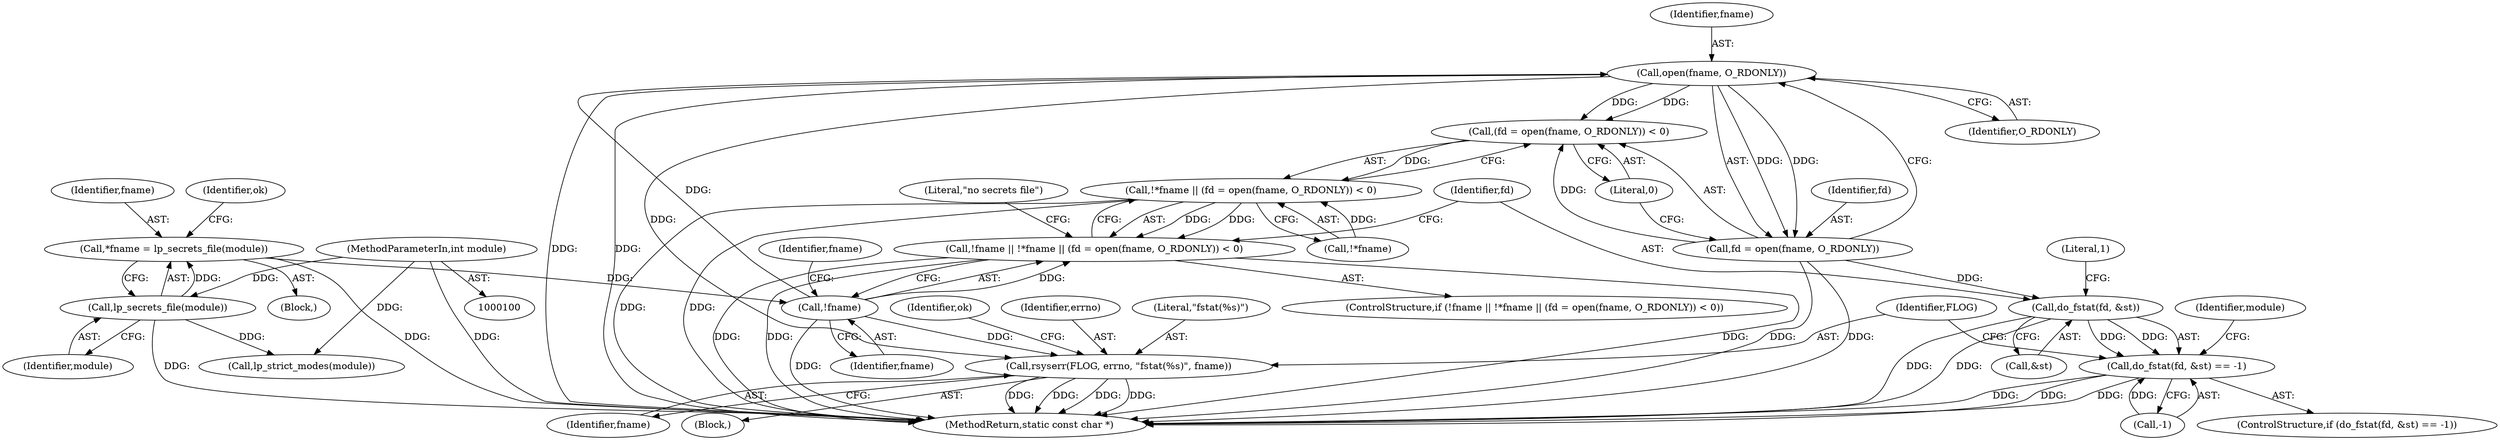 digraph "0_samba_0dedfbce2c1b851684ba658861fe9d620636c56a@API" {
"1000145" [label="(Call,open(fname, O_RDONLY))"];
"1000136" [label="(Call,!fname)"];
"1000110" [label="(Call,*fname = lp_secrets_file(module))"];
"1000112" [label="(Call,lp_secrets_file(module))"];
"1000101" [label="(MethodParameterIn,int module)"];
"1000142" [label="(Call,(fd = open(fname, O_RDONLY)) < 0)"];
"1000138" [label="(Call,!*fname || (fd = open(fname, O_RDONLY)) < 0)"];
"1000135" [label="(Call,!fname || !*fname || (fd = open(fname, O_RDONLY)) < 0)"];
"1000143" [label="(Call,fd = open(fname, O_RDONLY))"];
"1000153" [label="(Call,do_fstat(fd, &st))"];
"1000152" [label="(Call,do_fstat(fd, &st) == -1)"];
"1000160" [label="(Call,rsyserr(FLOG, errno, \"fstat(%s)\", fname))"];
"1000136" [label="(Call,!fname)"];
"1000150" [label="(Literal,\"no secrets file\")"];
"1000162" [label="(Identifier,errno)"];
"1000113" [label="(Identifier,module)"];
"1000101" [label="(MethodParameterIn,int module)"];
"1000145" [label="(Call,open(fname, O_RDONLY))"];
"1000153" [label="(Call,do_fstat(fd, &st))"];
"1000171" [label="(Identifier,module)"];
"1000135" [label="(Call,!fname || !*fname || (fd = open(fname, O_RDONLY)) < 0)"];
"1000159" [label="(Block,)"];
"1000143" [label="(Call,fd = open(fname, O_RDONLY))"];
"1000163" [label="(Literal,\"fstat(%s)\")"];
"1000161" [label="(Identifier,FLOG)"];
"1000164" [label="(Identifier,fname)"];
"1000170" [label="(Call,lp_strict_modes(module))"];
"1000154" [label="(Identifier,fd)"];
"1000134" [label="(ControlStructure,if (!fname || !*fname || (fd = open(fname, O_RDONLY)) < 0))"];
"1000158" [label="(Literal,1)"];
"1000138" [label="(Call,!*fname || (fd = open(fname, O_RDONLY)) < 0)"];
"1000155" [label="(Call,&st)"];
"1000147" [label="(Identifier,O_RDONLY)"];
"1000148" [label="(Literal,0)"];
"1000166" [label="(Identifier,ok)"];
"1000110" [label="(Call,*fname = lp_secrets_file(module))"];
"1000111" [label="(Identifier,fname)"];
"1000151" [label="(ControlStructure,if (do_fstat(fd, &st) == -1))"];
"1000146" [label="(Identifier,fname)"];
"1000106" [label="(Block,)"];
"1000139" [label="(Call,!*fname)"];
"1000157" [label="(Call,-1)"];
"1000160" [label="(Call,rsyserr(FLOG, errno, \"fstat(%s)\", fname))"];
"1000142" [label="(Call,(fd = open(fname, O_RDONLY)) < 0)"];
"1000197" [label="(MethodReturn,static const char *)"];
"1000137" [label="(Identifier,fname)"];
"1000112" [label="(Call,lp_secrets_file(module))"];
"1000141" [label="(Identifier,fname)"];
"1000118" [label="(Identifier,ok)"];
"1000144" [label="(Identifier,fd)"];
"1000152" [label="(Call,do_fstat(fd, &st) == -1)"];
"1000145" -> "1000143"  [label="AST: "];
"1000145" -> "1000147"  [label="CFG: "];
"1000146" -> "1000145"  [label="AST: "];
"1000147" -> "1000145"  [label="AST: "];
"1000143" -> "1000145"  [label="CFG: "];
"1000145" -> "1000197"  [label="DDG: "];
"1000145" -> "1000197"  [label="DDG: "];
"1000145" -> "1000142"  [label="DDG: "];
"1000145" -> "1000142"  [label="DDG: "];
"1000145" -> "1000143"  [label="DDG: "];
"1000145" -> "1000143"  [label="DDG: "];
"1000136" -> "1000145"  [label="DDG: "];
"1000145" -> "1000160"  [label="DDG: "];
"1000136" -> "1000135"  [label="AST: "];
"1000136" -> "1000137"  [label="CFG: "];
"1000137" -> "1000136"  [label="AST: "];
"1000141" -> "1000136"  [label="CFG: "];
"1000135" -> "1000136"  [label="CFG: "];
"1000136" -> "1000197"  [label="DDG: "];
"1000136" -> "1000135"  [label="DDG: "];
"1000110" -> "1000136"  [label="DDG: "];
"1000136" -> "1000160"  [label="DDG: "];
"1000110" -> "1000106"  [label="AST: "];
"1000110" -> "1000112"  [label="CFG: "];
"1000111" -> "1000110"  [label="AST: "];
"1000112" -> "1000110"  [label="AST: "];
"1000118" -> "1000110"  [label="CFG: "];
"1000110" -> "1000197"  [label="DDG: "];
"1000112" -> "1000110"  [label="DDG: "];
"1000112" -> "1000113"  [label="CFG: "];
"1000113" -> "1000112"  [label="AST: "];
"1000112" -> "1000197"  [label="DDG: "];
"1000101" -> "1000112"  [label="DDG: "];
"1000112" -> "1000170"  [label="DDG: "];
"1000101" -> "1000100"  [label="AST: "];
"1000101" -> "1000197"  [label="DDG: "];
"1000101" -> "1000170"  [label="DDG: "];
"1000142" -> "1000138"  [label="AST: "];
"1000142" -> "1000148"  [label="CFG: "];
"1000143" -> "1000142"  [label="AST: "];
"1000148" -> "1000142"  [label="AST: "];
"1000138" -> "1000142"  [label="CFG: "];
"1000142" -> "1000138"  [label="DDG: "];
"1000143" -> "1000142"  [label="DDG: "];
"1000138" -> "1000135"  [label="AST: "];
"1000138" -> "1000139"  [label="CFG: "];
"1000139" -> "1000138"  [label="AST: "];
"1000135" -> "1000138"  [label="CFG: "];
"1000138" -> "1000197"  [label="DDG: "];
"1000138" -> "1000197"  [label="DDG: "];
"1000138" -> "1000135"  [label="DDG: "];
"1000138" -> "1000135"  [label="DDG: "];
"1000139" -> "1000138"  [label="DDG: "];
"1000135" -> "1000134"  [label="AST: "];
"1000150" -> "1000135"  [label="CFG: "];
"1000154" -> "1000135"  [label="CFG: "];
"1000135" -> "1000197"  [label="DDG: "];
"1000135" -> "1000197"  [label="DDG: "];
"1000135" -> "1000197"  [label="DDG: "];
"1000144" -> "1000143"  [label="AST: "];
"1000148" -> "1000143"  [label="CFG: "];
"1000143" -> "1000197"  [label="DDG: "];
"1000143" -> "1000197"  [label="DDG: "];
"1000143" -> "1000153"  [label="DDG: "];
"1000153" -> "1000152"  [label="AST: "];
"1000153" -> "1000155"  [label="CFG: "];
"1000154" -> "1000153"  [label="AST: "];
"1000155" -> "1000153"  [label="AST: "];
"1000158" -> "1000153"  [label="CFG: "];
"1000153" -> "1000197"  [label="DDG: "];
"1000153" -> "1000197"  [label="DDG: "];
"1000153" -> "1000152"  [label="DDG: "];
"1000153" -> "1000152"  [label="DDG: "];
"1000152" -> "1000151"  [label="AST: "];
"1000152" -> "1000157"  [label="CFG: "];
"1000157" -> "1000152"  [label="AST: "];
"1000161" -> "1000152"  [label="CFG: "];
"1000171" -> "1000152"  [label="CFG: "];
"1000152" -> "1000197"  [label="DDG: "];
"1000152" -> "1000197"  [label="DDG: "];
"1000152" -> "1000197"  [label="DDG: "];
"1000157" -> "1000152"  [label="DDG: "];
"1000160" -> "1000159"  [label="AST: "];
"1000160" -> "1000164"  [label="CFG: "];
"1000161" -> "1000160"  [label="AST: "];
"1000162" -> "1000160"  [label="AST: "];
"1000163" -> "1000160"  [label="AST: "];
"1000164" -> "1000160"  [label="AST: "];
"1000166" -> "1000160"  [label="CFG: "];
"1000160" -> "1000197"  [label="DDG: "];
"1000160" -> "1000197"  [label="DDG: "];
"1000160" -> "1000197"  [label="DDG: "];
"1000160" -> "1000197"  [label="DDG: "];
}

